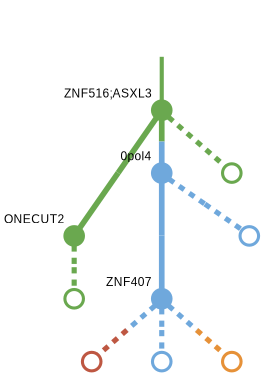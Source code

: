 strict digraph  {
graph[splines=false]; nodesep=0.7; rankdir=TB; ranksep=0.6; forcelabels=true; dpi=600; size=2.5;
0 [color="#6aa84fff", fillcolor="#6aa84fff", fixedsize=true, fontname=Arial, fontsize="12pt", height="0.25", label="", penwidth=3, shape=circle, style=filled, xlabel="ZNF516;ASXL3"];
1 [color="#6aa84fff", fillcolor="#6aa84fff", fixedsize=true, fontname=Arial, fontsize="12pt", height="0.25", label="", penwidth=3, shape=circle, style=filled, xlabel=ONECUT2];
3 [color="#6fa8dcff", fillcolor="#6fa8dcff", fixedsize=true, fontname=Arial, fontsize="12pt", height="0.25", label="", penwidth=3, shape=circle, style=filled, xlabel="0pol4"];
4 [color="#6aa84fff", fillcolor="#6aa84fff", fixedsize=true, fontname=Arial, fontsize="12pt", height="0.25", label="", penwidth=3, shape=circle, style=solid, xlabel=""];
6 [color="#6aa84fff", fillcolor="#6aa84fff", fixedsize=true, fontname=Arial, fontsize="12pt", height="0.25", label="", penwidth=3, shape=circle, style=solid, xlabel=""];
2 [color="#6fa8dcff", fillcolor="#6fa8dcff", fixedsize=true, fontname=Arial, fontsize="12pt", height="0.25", label="", penwidth=3, shape=circle, style=filled, xlabel=ZNF407];
7 [color="#be5742ff", fillcolor="#be5742ff", fixedsize=true, fontname=Arial, fontsize="12pt", height="0.25", label="", penwidth=3, shape=circle, style=solid, xlabel=""];
8 [color="#6fa8dcff", fillcolor="#6fa8dcff", fixedsize=true, fontname=Arial, fontsize="12pt", height="0.25", label="", penwidth=3, shape=circle, style=solid, xlabel=""];
9 [color="#e69138ff", fillcolor="#e69138ff", fixedsize=true, fontname=Arial, fontsize="12pt", height="0.25", label="", penwidth=3, shape=circle, style=solid, xlabel=""];
5 [color="#6fa8dcff", fillcolor="#6fa8dcff", fixedsize=true, fontname=Arial, fontsize="12pt", height="0.25", label="", penwidth=3, shape=circle, style=solid, xlabel=""];
normal [label="", penwidth=3, style=invis, xlabel="ZNF516;ASXL3"];
0 -> 1  [arrowsize=0, color="#6aa84fff;0.5:#6aa84fff", minlen="2.5", penwidth="5.5", style=solid];
0 -> 3  [arrowsize=0, color="#6aa84fff;0.5:#6fa8dcff", minlen="1.75", penwidth="5.5", style=solid];
0 -> 4  [arrowsize=0, color="#6aa84fff;0.5:#6aa84fff", minlen="1.75", penwidth=5, style=dashed];
1 -> 6  [arrowsize=0, color="#6aa84fff;0.5:#6aa84fff", minlen="1.75", penwidth=5, style=dashed];
3 -> 2  [arrowsize=0, color="#6fa8dcff;0.5:#6fa8dcff", minlen="2.5", penwidth="5.5", style=solid];
3 -> 5  [arrowsize=0, color="#6fa8dcff;0.5:#6fa8dcff", minlen="1.75", penwidth=5, style=dashed];
2 -> 7  [arrowsize=0, color="#6fa8dcff;0.5:#be5742ff", minlen="1.75", penwidth=5, style=dashed];
2 -> 8  [arrowsize=0, color="#6fa8dcff;0.5:#6fa8dcff", minlen="1.75", penwidth=5, style=dashed];
2 -> 9  [arrowsize=0, color="#6fa8dcff;0.5:#e69138ff", minlen="1.75", penwidth=5, style=dashed];
normal -> 0  [arrowsize=0, color="#6aa84fff", label="", penwidth=4, style=solid];
}
